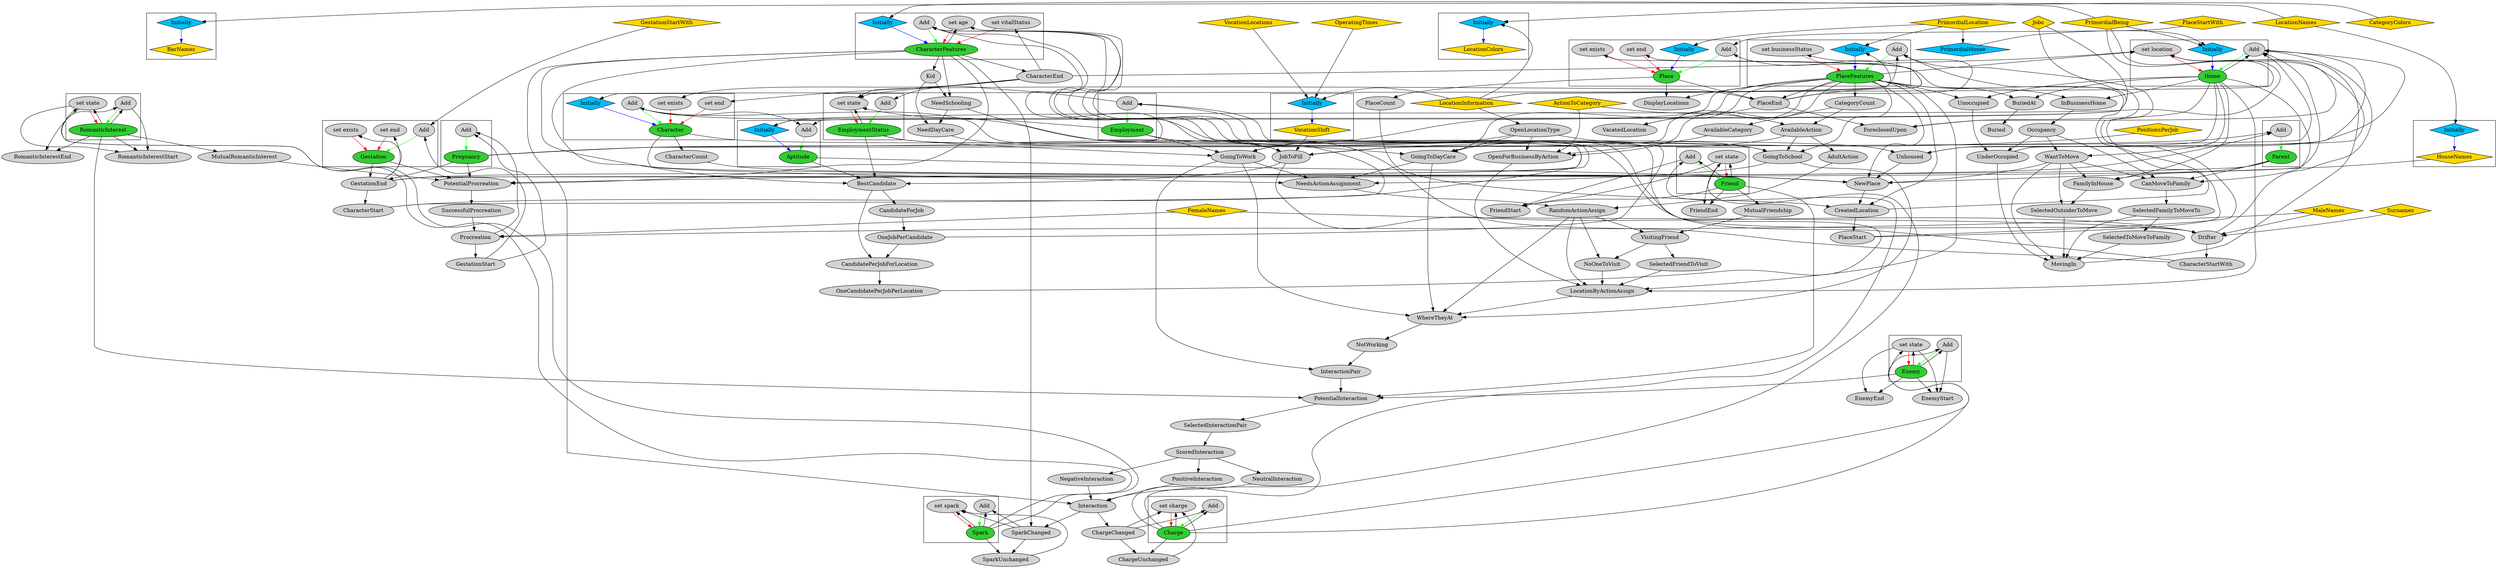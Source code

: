 digraph {
splines=true
node [ style="filled"]
subgraph "cluster_BarNames"{
v4 [ label = "BarNames" fillcolor="gold" shape="diamond"];
v5 [ label = "Initially" fillcolor="deepskyblue" shape="diamond"];
}
subgraph "cluster_HouseNames"{
v6 [ label = "HouseNames" fillcolor="gold" shape="diamond"];
v7 [ label = "Initially" fillcolor="deepskyblue" shape="diamond"];
}
subgraph "cluster_VocationShift"{
v14 [ label = "VocationShift" fillcolor="gold" shape="diamond"];
v15 [ label = "Initially" fillcolor="deepskyblue" shape="diamond"];
}
subgraph "cluster_LocationColors"{
v19 [ label = "LocationColors" fillcolor="gold" shape="diamond"];
v20 [ label = "Initially" fillcolor="deepskyblue" shape="diamond"];
}
subgraph "cluster_Character"{
v21 [ label = "Character" fillcolor="limegreen"];
v22 [ label = "Add"];
v143 [ label = "Initially" fillcolor="deepskyblue" shape="diamond"];
v144 [ label = "set end"];
v145 [ label = "set exists"];
}
subgraph "cluster_CharacterFeatures"{
v71 [ label = "CharacterFeatures" fillcolor="limegreen"];
v72 [ label = "Add"];
v74 [ label = "Initially" fillcolor="deepskyblue" shape="diamond"];
v75 [ label = "set vitalStatus"];
v77 [ label = "set age"];
}
subgraph "cluster_Aptitude"{
v88 [ label = "Aptitude" fillcolor="limegreen"];
v89 [ label = "Add"];
v90 [ label = "Initially" fillcolor="deepskyblue" shape="diamond"];
}
subgraph "cluster_Charge"{
v123 [ label = "Charge" fillcolor="limegreen"];
v124 [ label = "Add"];
v126 [ label = "set charge"];
}
subgraph "cluster_Friend"{
v121 [ label = "Friend" fillcolor="limegreen"];
v122 [ label = "Add"];
v128 [ label = "set state"];
}
subgraph "cluster_Enemy"{
v132 [ label = "Enemy" fillcolor="limegreen"];
v133 [ label = "Add"];
v134 [ label = "set state"];
}
subgraph "cluster_Spark"{
v34 [ label = "Spark" fillcolor="limegreen"];
v35 [ label = "Add"];
v137 [ label = "set spark"];
}
subgraph "cluster_RomanticInterest"{
v32 [ label = "RomanticInterest" fillcolor="limegreen"];
v33 [ label = "Add"];
v139 [ label = "set state"];
}
subgraph "cluster_Gestation"{
v25 [ label = "Gestation" fillcolor="limegreen"];
v26 [ label = "Add"];
v141 [ label = "set end"];
v142 [ label = "set exists"];
}
subgraph "cluster_Pregnancy"{
v56 [ label = "Pregnancy" fillcolor="limegreen"];
v57 [ label = "Add"];
}
subgraph "cluster_Parent"{
v100 [ label = "Parent" fillcolor="limegreen"];
v101 [ label = "Add"];
}
subgraph "cluster_Place"{
v82 [ label = "Place" fillcolor="limegreen"];
v83 [ label = "Add"];
v85 [ label = "Initially" fillcolor="deepskyblue" shape="diamond"];
v86 [ label = "set end"];
v87 [ label = "set exists"];
}
subgraph "cluster_PlaceFeatures"{
v48 [ label = "PlaceFeatures" fillcolor="limegreen"];
v49 [ label = "Add"];
v106 [ label = "Initially" fillcolor="deepskyblue" shape="diamond"];
v107 [ label = "set businessStatus"];
}
subgraph "cluster_Home"{
v54 [ label = "Home" fillcolor="limegreen"];
v55 [ label = "Add"];
v92 [ label = "Initially" fillcolor="deepskyblue" shape="diamond"];
v94 [ label = "set location"];
}
subgraph "cluster_EmploymentStatus"{
v78 [ label = "EmploymentStatus" fillcolor="limegreen"];
v79 [ label = "Add"];
v80 [ label = "set state"];
}
subgraph "cluster_Employment"{
v64 [ label = "Employment" fillcolor="limegreen"];
v65 [ label = "Add"];
}
v0 [ label = "FemaleNames" fillcolor="gold" shape="diamond"];
v1 [ label = "MaleNames" fillcolor="gold" shape="diamond"];
v2 [ label = "Surnames" fillcolor="gold" shape="diamond"];
v3 [ label = "LocationNames" fillcolor="gold" shape="diamond"];
v8 [ label = "Jobs" fillcolor="gold" shape="diamond"];
v9 [ label = "PrimordialBeing" fillcolor="gold" shape="diamond"];
v10 [ label = "PrimordialLocation" fillcolor="gold" shape="diamond"];
v11 [ label = "LocationInformation" fillcolor="gold" shape="diamond"];
v12 [ label = "VocationLocations" fillcolor="gold" shape="diamond"];
v13 [ label = "OperatingTimes" fillcolor="gold" shape="diamond"];
v16 [ label = "PositionsPerJob" fillcolor="gold" shape="diamond"];
v17 [ label = "ActionToCategory" fillcolor="gold" shape="diamond"];
v18 [ label = "CategoryColors" fillcolor="gold" shape="diamond"];
v23 [ label = "CharacterStart"];
v24 [ label = "GestationEnd"];
v27 [ label = "GestationStart"];
v28 [ label = "Procreation"];
v29 [ label = "SuccessfulProcreation"];
v30 [ label = "PotentialProcreation"];
v31 [ label = "MutualRomanticInterest"];
v36 [ label = "SparkChanged"];
v37 [ label = "Interaction"];
v38 [ label = "PositiveInteraction"];
v39 [ label = "ScoredInteraction"];
v40 [ label = "SelectedInteractionPair"];
v41 [ label = "PotentialInteraction"];
v42 [ label = "InteractionPair"];
v43 [ label = "NotWorking"];
v44 [ label = "WhereTheyAt"];
v45 [ label = "GoingToSchool"];
v46 [ label = "AvailableAction"];
v47 [ label = "CategoryCount"];
v50 [ label = "PlaceStart"];
v51 [ label = "CreatedLocation"];
v52 [ label = "NewPlace"];
v53 [ label = "WantToMove"];
v58 [ label = "UnderOccupied"];
v59 [ label = "Occupancy"];
v60 [ label = "InBusinessHome"];
v61 [ label = "Unoccupied"];
v62 [ label = "Drifter"];
v63 [ label = "JobToFill"];
v66 [ label = "OneCandidatePerJobPerLocation"];
v67 [ label = "CandidatePerJobForLocation"];
v68 [ label = "OneJobPerCandidate"];
v69 [ label = "CandidateForJob"];
v70 [ label = "BestCandidate"];
v73 [ label = "CharacterStartWith"];
v76 [ label = "CharacterEnd"];
v81 [ label = "PlaceEnd"];
v84 [ label = "PlaceStartWith" fillcolor="gold" shape="diamond"];
v91 [ label = "Unhoused"];
v93 [ label = "PrimordialHouse" fillcolor="deepskyblue" shape="diamond"];
v95 [ label = "ForeclosedUpon"];
v96 [ label = "MovingIn"];
v97 [ label = "SelectedToMoveToFamily"];
v98 [ label = "SelectedFamilyToMoveTo"];
v99 [ label = "CanMoveToFamily"];
v102 [ label = "SelectedOutsiderToMove"];
v103 [ label = "FamilyInHouse"];
v104 [ label = "CharacterCount"];
v105 [ label = "PlaceCount"];
v108 [ label = "OpenLocationType"];
v109 [ label = "NeedSchooling"];
v110 [ label = "Kid"];
v111 [ label = "GoingToDayCare"];
v112 [ label = "NeedDayCare"];
v113 [ label = "GoingToWork"];
v114 [ label = "RandomActionAssign"];
v115 [ label = "AdultAction"];
v116 [ label = "NeedsActionAssignment"];
v117 [ label = "LocationByActionAssign"];
v118 [ label = "NoOneToVisit"];
v119 [ label = "VisitingFriend"];
v120 [ label = "MutualFriendship"];
v125 [ label = "ChargeChanged"];
v127 [ label = "ChargeUnchanged"];
v129 [ label = "SelectedFriendToVisit"];
v130 [ label = "OpenForBusinessByAction"];
v131 [ label = "AvailableCategory"];
v135 [ label = "NeutralInteraction"];
v136 [ label = "NegativeInteraction"];
v138 [ label = "SparkUnchanged"];
v140 [ label = "GestationStartWith" fillcolor="gold" shape="diamond"];
v146 [ label = "FriendStart"];
v147 [ label = "FriendEnd"];
v148 [ label = "EnemyStart"];
v149 [ label = "EnemyEnd"];
v150 [ label = "RomanticInterestStart"];
v151 [ label = "RomanticInterestEnd"];
v152 [ label = "VacatedLocation"];
v153 [ label = "DisplayLocations"];
v154 [ label = "BuriedAt"];
v155 [ label = "Buried"];
v5 -> v4 [ color="blue" ]
v3 -> v5 [ constraint="false" ]
v7 -> v6 [ color="blue" ]
v3 -> v7 [ constraint="false" ]
v15 -> v14 [ color="blue" ]
v12 -> v15 [ constraint="false" ]
v11 -> v15 [ constraint="false" ]
v13 -> v15 [ constraint="false" ]
v20 -> v19 [ color="blue" ]
v11 -> v20 [ constraint="false" ]
v18 -> v20 [ constraint="false" ]
v22 -> v21 [ color="green" ]
v23 -> v22 [ constraint="false" ]
v24 -> v23
v25 -> v24
v26 -> v25 [ color="green" ]
v27 -> v26 [ constraint="false" ]
v28 -> v27
v29 -> v28
v30 -> v29
v31 -> v30
v32 -> v31
v33 -> v32 [ color="green" ]
v32 -> v33 [ constraint="false" ]
v34 -> v33 [ constraint="false" ]
v35 -> v34 [ color="green" ]
v34 -> v35 [ constraint="false" ]
v36 -> v35 [ constraint="false" ]
v37 -> v36
v38 -> v37
v39 -> v38
v40 -> v39
v41 -> v40
v42 -> v41
v43 -> v42
v44 -> v43
v45 -> v44
v46 -> v45
v17 -> v46
v47 -> v46
v48 -> v47
v49 -> v48 [ color="green" ]
v50 -> v49 [ constraint="false" ]
v51 -> v50
v48 -> v51
v52 -> v51
v6 -> v52
v53 -> v52
v54 -> v53
v55 -> v54 [ color="green" ]
v24 -> v55 [ constraint="false" ]
v56 -> v55 [ constraint="false" ]
v57 -> v56 [ color="green" ]
v27 -> v57 [ constraint="false" ]
v28 -> v57 [ constraint="false" ]
v54 -> v55 [ constraint="false" ]
v58 -> v55 [ constraint="false" ]
v59 -> v58
v60 -> v59
v48 -> v60
v54 -> v60
v61 -> v58
v54 -> v61
v48 -> v61
v62 -> v55 [ constraint="false" ]
v2 -> v62
v1 -> v62
v0 -> v62
v63 -> v62
v48 -> v63
v14 -> v63
v16 -> v63
v64 -> v63
v65 -> v64 [ color="green" ]
v66 -> v65 [ constraint="false" ]
v67 -> v66
v68 -> v67
v69 -> v68
v70 -> v69
v63 -> v70
v71 -> v70
v72 -> v71 [ color="green" ]
v73 -> v72 [ constraint="false" ]
v62 -> v73
v62 -> v72 [ constraint="false" ]
v23 -> v72 [ constraint="false" ]
v24 -> v72 [ constraint="false" ]
v56 -> v72 [ constraint="false" ]
v74 -> v71 [ color="blue" ]
v9 -> v74 [ constraint="false" ]
v75 -> v71 [ color="red" ]
v76 -> v75 [ constraint="false" ]
v71 -> v76
v77 -> v71 [ color="red" ]
v24 -> v77 [ constraint="false" ]
v71 -> v77 [ constraint="false" ]
v78 -> v70
v79 -> v78 [ color="green" ]
v65 -> v79 [ constraint="false" ]
v80 -> v78 [ color="red" ]
v76 -> v80 [ constraint="false" ]
v78 -> v80 [ constraint="false" ]
v81 -> v80 [ constraint="false" ]
v48 -> v81
v82 -> v81
v83 -> v82 [ color="green" ]
v50 -> v83 [ constraint="false" ]
v84 -> v83 [ constraint="false" ]
v85 -> v82 [ color="blue" ]
v10 -> v85 [ constraint="false" ]
v86 -> v82 [ color="red" ]
v81 -> v86 [ constraint="false" ]
v87 -> v82 [ color="red" ]
v81 -> v87 [ constraint="false" ]
v64 -> v80 [ constraint="false" ]
v88 -> v70
v89 -> v88 [ color="green" ]
v22 -> v89 [ constraint="false" ]
v8 -> v89 [ constraint="false" ]
v90 -> v88 [ color="blue" ]
v9 -> v90 [ constraint="false" ]
v8 -> v90 [ constraint="false" ]
v70 -> v67
v68 -> v65 [ constraint="false" ]
v78 -> v63
v91 -> v55 [ constraint="false" ]
v54 -> v91
v21 -> v91
v92 -> v54 [ color="blue" ]
v93 -> v92 [ constraint="false" ]
v10 -> v93
v9 -> v92 [ constraint="false" ]
v94 -> v54 [ color="red" ]
v76 -> v94 [ constraint="false" ]
v48 -> v94 [ constraint="false" ]
v58 -> v94 [ constraint="false" ]
v95 -> v94 [ constraint="false" ]
v54 -> v95
v81 -> v95
v96 -> v94 [ constraint="false" ]
v97 -> v96
v98 -> v97
v99 -> v98
v100 -> v99
v101 -> v100 [ color="green" ]
v24 -> v101 [ constraint="false" ]
v56 -> v101 [ constraint="false" ]
v53 -> v99
v54 -> v99
v59 -> v99
v98 -> v96
v102 -> v96
v103 -> v102
v100 -> v103
v53 -> v103
v54 -> v103
v53 -> v102
v58 -> v96
v53 -> v96
v59 -> v53
v91 -> v52
v48 -> v52
v88 -> v52
v71 -> v52
v104 -> v52
v21 -> v104
v105 -> v51
v82 -> v105
v51 -> v49 [ constraint="false" ]
v11 -> v49 [ constraint="false" ]
v106 -> v48 [ color="blue" ]
v10 -> v106 [ constraint="false" ]
v11 -> v106 [ constraint="false" ]
v107 -> v48 [ color="red" ]
v81 -> v107 [ constraint="false" ]
v108 -> v45
v11 -> v108
v48 -> v45
v109 -> v45
v110 -> v109
v71 -> v110
v71 -> v109
v111 -> v44
v46 -> v111
v108 -> v111
v48 -> v111
v112 -> v111
v109 -> v112
v110 -> v112
v113 -> v44
v108 -> v113
v48 -> v113
v78 -> v113
v64 -> v113
v114 -> v44
v115 -> v114
v46 -> v115
v116 -> v114
v113 -> v116
v111 -> v116
v45 -> v116
v21 -> v116
v117 -> v44
v114 -> v117
v54 -> v117
v118 -> v117
v119 -> v118
v114 -> v119
v120 -> v119
v121 -> v120
v122 -> v121 [ color="green" ]
v121 -> v122 [ constraint="false" ]
v123 -> v122 [ constraint="false" ]
v124 -> v123 [ color="green" ]
v123 -> v124 [ constraint="false" ]
v125 -> v124 [ constraint="false" ]
v37 -> v125
v126 -> v123 [ color="red" ]
v125 -> v126 [ constraint="false" ]
v123 -> v126 [ constraint="false" ]
v127 -> v126 [ constraint="false" ]
v125 -> v127
v123 -> v127
v128 -> v121 [ color="red" ]
v123 -> v128 [ constraint="false" ]
v121 -> v128 [ constraint="false" ]
v114 -> v118
v129 -> v117
v119 -> v129
v130 -> v117
v17 -> v130
v131 -> v130
v47 -> v131
v108 -> v130
v48 -> v130
v48 -> v117
v113 -> v42
v121 -> v41
v32 -> v41
v132 -> v41
v133 -> v132 [ color="green" ]
v132 -> v133 [ constraint="false" ]
v123 -> v133 [ constraint="false" ]
v134 -> v132 [ color="red" ]
v123 -> v134 [ constraint="false" ]
v132 -> v134 [ constraint="false" ]
v71 -> v37
v135 -> v37
v39 -> v135
v136 -> v37
v39 -> v136
v71 -> v36
v137 -> v34 [ color="red" ]
v36 -> v137 [ constraint="false" ]
v34 -> v137 [ constraint="false" ]
v138 -> v137 [ constraint="false" ]
v36 -> v138
v34 -> v138
v139 -> v32 [ color="red" ]
v34 -> v139 [ constraint="false" ]
v32 -> v139 [ constraint="false" ]
v71 -> v30
v100 -> v30
v25 -> v30
v56 -> v30
v1 -> v28
v0 -> v28
v140 -> v26 [ constraint="false" ]
v141 -> v25 [ color="red" ]
v24 -> v141 [ constraint="false" ]
v142 -> v25 [ color="red" ]
v24 -> v142 [ constraint="false" ]
v56 -> v24
v73 -> v22 [ constraint="false" ]
v143 -> v21 [ color="blue" ]
v9 -> v143 [ constraint="false" ]
v144 -> v21 [ color="red" ]
v76 -> v144 [ constraint="false" ]
v145 -> v21 [ color="red" ]
v76 -> v145 [ constraint="false" ]
v122 -> v146
v128 -> v146
v121 -> v146
v128 -> v147
v121 -> v147
v133 -> v148
v134 -> v148
v132 -> v148
v134 -> v149
v132 -> v149
v33 -> v150
v139 -> v150
v32 -> v150
v139 -> v151
v32 -> v151
v81 -> v152
v48 -> v152
v48 -> v153
v82 -> v153
v48 -> v154
v54 -> v154
v154 -> v155
}
